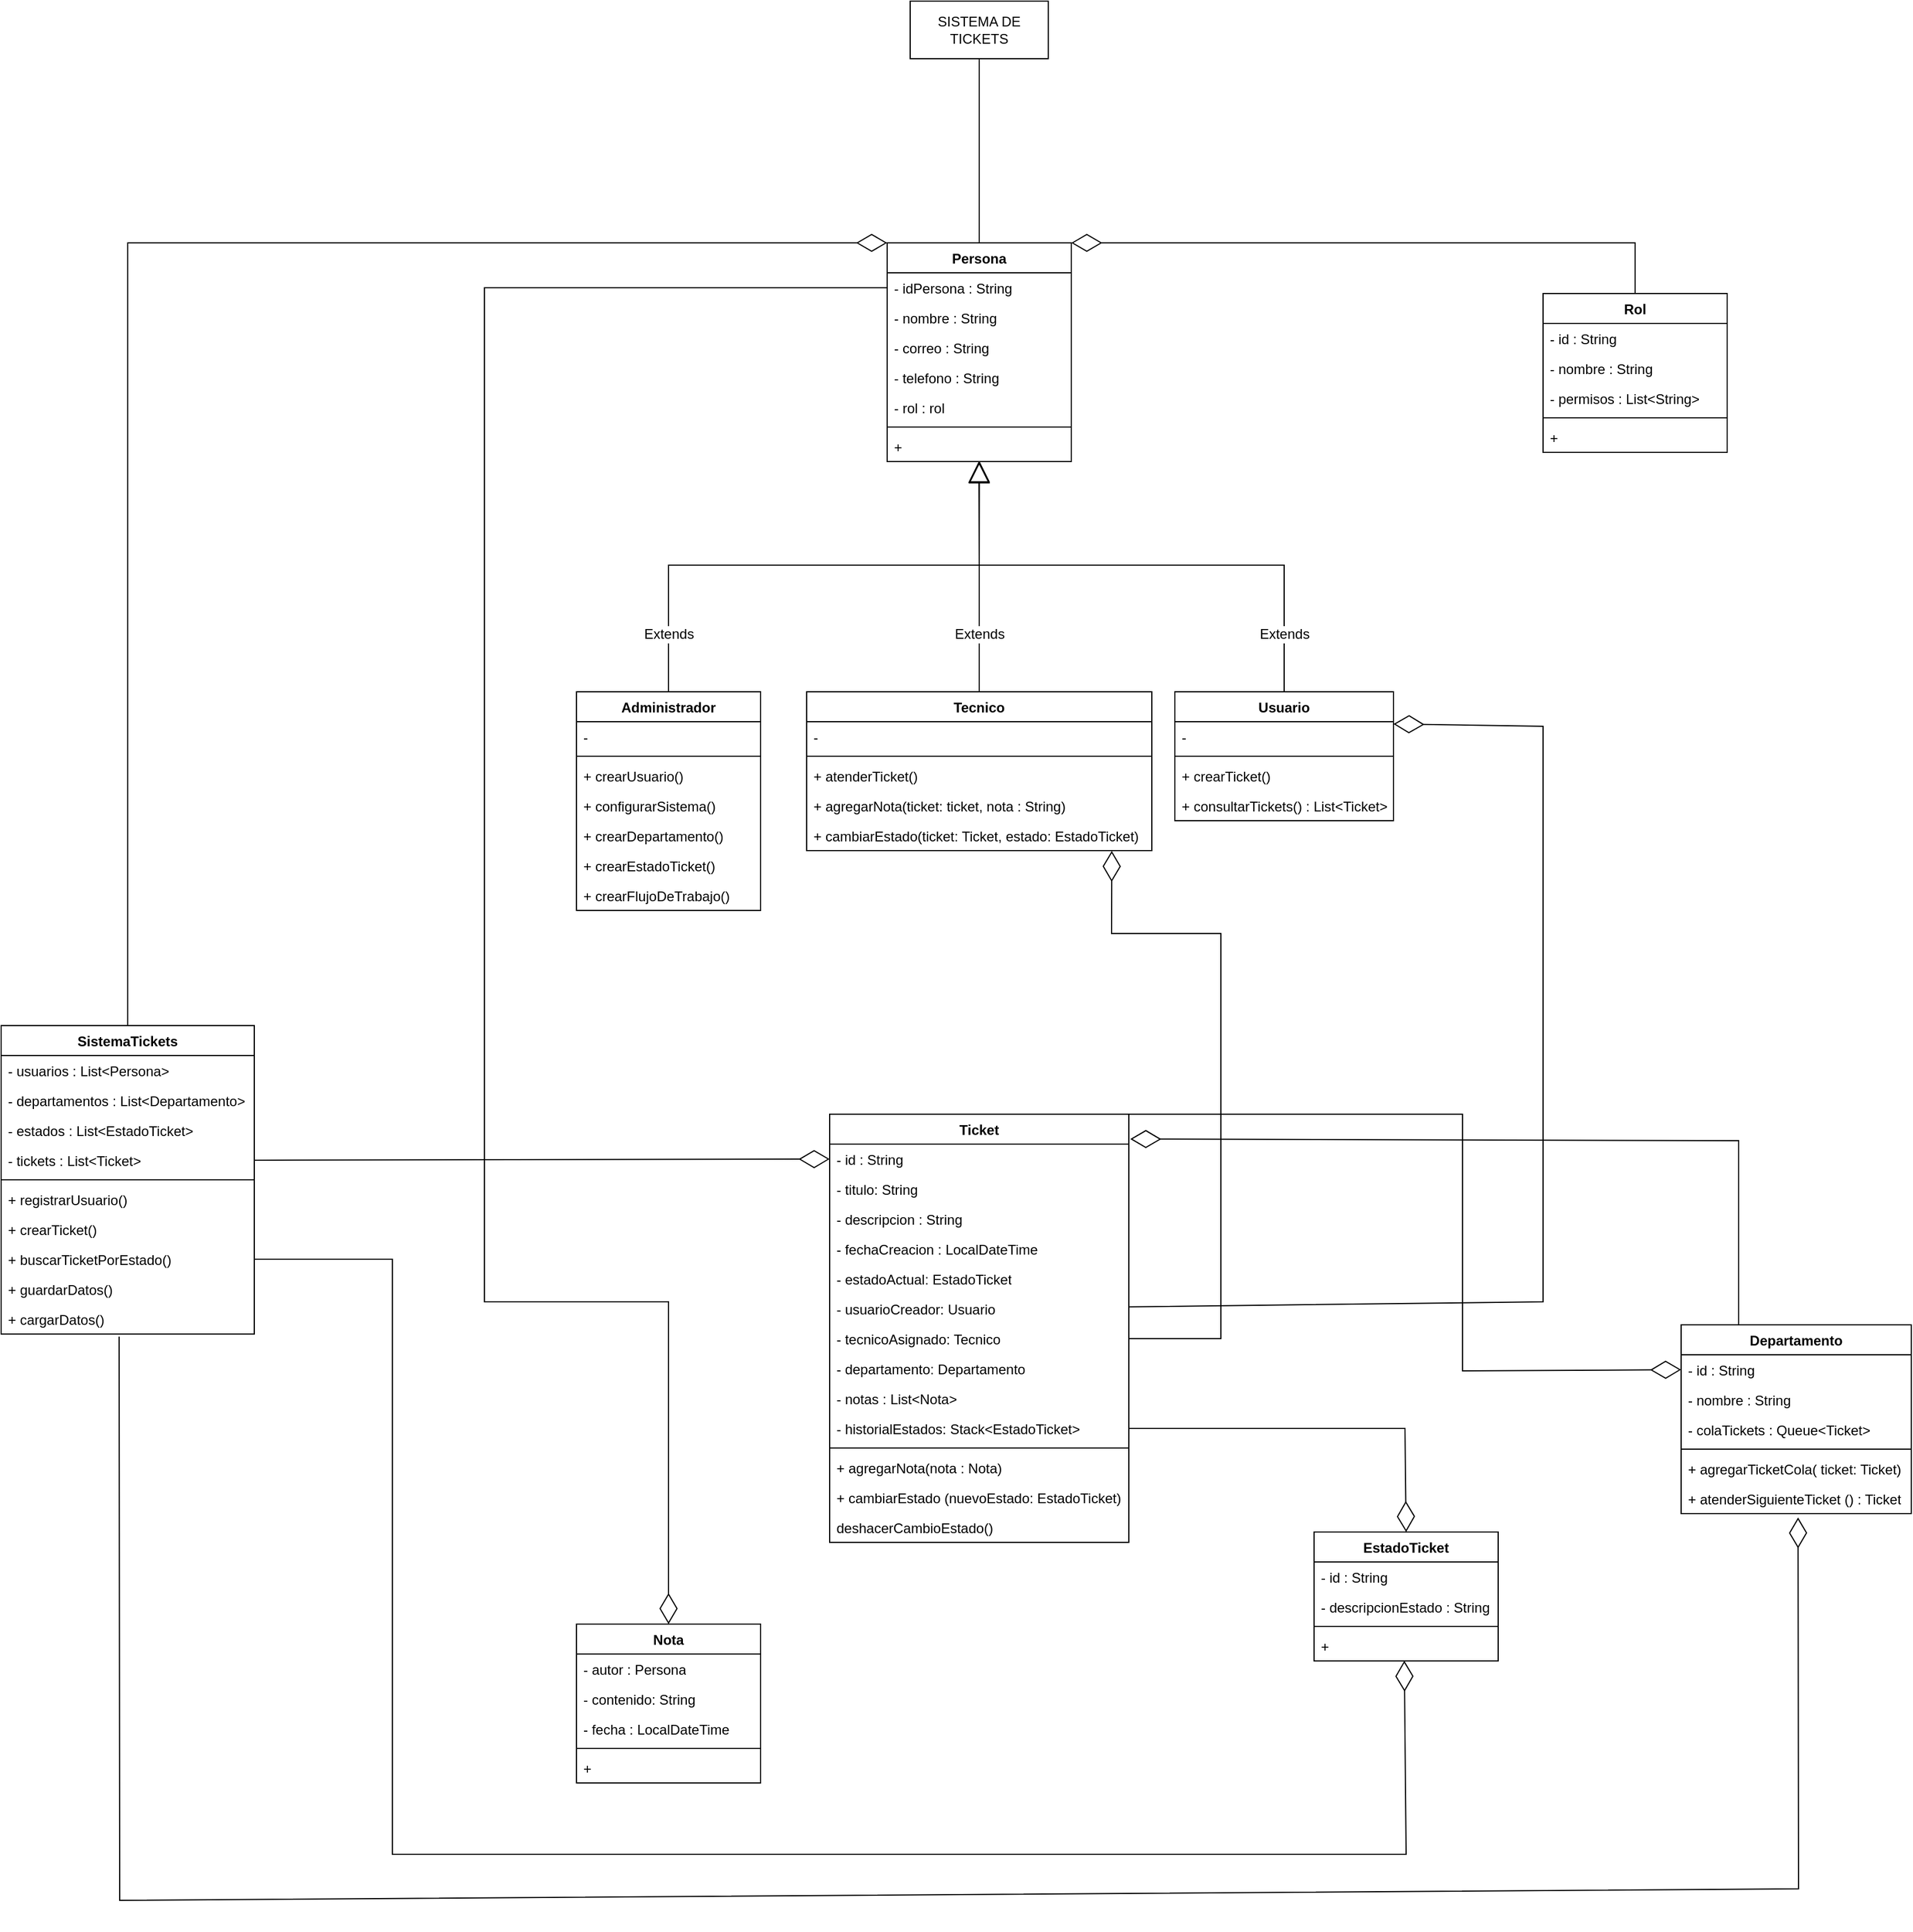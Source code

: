 <mxfile version="26.1.3">
  <diagram name="Página-1" id="my5Dj4hXitWMFPk3smrs">
    <mxGraphModel dx="3217" dy="2599" grid="1" gridSize="10" guides="1" tooltips="1" connect="1" arrows="1" fold="1" page="1" pageScale="1" pageWidth="827" pageHeight="1169" math="0" shadow="0">
      <root>
        <mxCell id="0" />
        <mxCell id="1" parent="0" />
        <mxCell id="kHLmwXxrIfj95EaQq73g-91" value="SISTEMA DE&lt;div&gt;TICKETS&lt;/div&gt;" style="html=1;whiteSpace=wrap;" parent="1" vertex="1">
          <mxGeometry x="730" y="-170" width="120" height="50" as="geometry" />
        </mxCell>
        <mxCell id="FS9Zcyxy9WQjL2UhPZTN-2" value="Persona" style="swimlane;fontStyle=1;align=center;verticalAlign=top;childLayout=stackLayout;horizontal=1;startSize=26;horizontalStack=0;resizeParent=1;resizeParentMax=0;resizeLast=0;collapsible=1;marginBottom=0;whiteSpace=wrap;html=1;" vertex="1" parent="1">
          <mxGeometry x="710" y="40" width="160" height="190" as="geometry" />
        </mxCell>
        <mxCell id="FS9Zcyxy9WQjL2UhPZTN-3" value="- idPersona : String" style="text;strokeColor=none;fillColor=none;align=left;verticalAlign=top;spacingLeft=4;spacingRight=4;overflow=hidden;rotatable=0;points=[[0,0.5],[1,0.5]];portConstraint=eastwest;whiteSpace=wrap;html=1;" vertex="1" parent="FS9Zcyxy9WQjL2UhPZTN-2">
          <mxGeometry y="26" width="160" height="26" as="geometry" />
        </mxCell>
        <mxCell id="FS9Zcyxy9WQjL2UhPZTN-7" value="- nombre : String" style="text;strokeColor=none;fillColor=none;align=left;verticalAlign=top;spacingLeft=4;spacingRight=4;overflow=hidden;rotatable=0;points=[[0,0.5],[1,0.5]];portConstraint=eastwest;whiteSpace=wrap;html=1;" vertex="1" parent="FS9Zcyxy9WQjL2UhPZTN-2">
          <mxGeometry y="52" width="160" height="26" as="geometry" />
        </mxCell>
        <mxCell id="FS9Zcyxy9WQjL2UhPZTN-9" value="- correo : String" style="text;strokeColor=none;fillColor=none;align=left;verticalAlign=top;spacingLeft=4;spacingRight=4;overflow=hidden;rotatable=0;points=[[0,0.5],[1,0.5]];portConstraint=eastwest;whiteSpace=wrap;html=1;" vertex="1" parent="FS9Zcyxy9WQjL2UhPZTN-2">
          <mxGeometry y="78" width="160" height="26" as="geometry" />
        </mxCell>
        <mxCell id="FS9Zcyxy9WQjL2UhPZTN-8" value="- telefono : String" style="text;strokeColor=none;fillColor=none;align=left;verticalAlign=top;spacingLeft=4;spacingRight=4;overflow=hidden;rotatable=0;points=[[0,0.5],[1,0.5]];portConstraint=eastwest;whiteSpace=wrap;html=1;" vertex="1" parent="FS9Zcyxy9WQjL2UhPZTN-2">
          <mxGeometry y="104" width="160" height="26" as="geometry" />
        </mxCell>
        <mxCell id="FS9Zcyxy9WQjL2UhPZTN-6" value="- rol : rol" style="text;strokeColor=none;fillColor=none;align=left;verticalAlign=top;spacingLeft=4;spacingRight=4;overflow=hidden;rotatable=0;points=[[0,0.5],[1,0.5]];portConstraint=eastwest;whiteSpace=wrap;html=1;" vertex="1" parent="FS9Zcyxy9WQjL2UhPZTN-2">
          <mxGeometry y="130" width="160" height="26" as="geometry" />
        </mxCell>
        <mxCell id="FS9Zcyxy9WQjL2UhPZTN-4" value="" style="line;strokeWidth=1;fillColor=none;align=left;verticalAlign=middle;spacingTop=-1;spacingLeft=3;spacingRight=3;rotatable=0;labelPosition=right;points=[];portConstraint=eastwest;strokeColor=inherit;" vertex="1" parent="FS9Zcyxy9WQjL2UhPZTN-2">
          <mxGeometry y="156" width="160" height="8" as="geometry" />
        </mxCell>
        <mxCell id="FS9Zcyxy9WQjL2UhPZTN-5" value="+" style="text;strokeColor=none;fillColor=none;align=left;verticalAlign=top;spacingLeft=4;spacingRight=4;overflow=hidden;rotatable=0;points=[[0,0.5],[1,0.5]];portConstraint=eastwest;whiteSpace=wrap;html=1;" vertex="1" parent="FS9Zcyxy9WQjL2UhPZTN-2">
          <mxGeometry y="164" width="160" height="26" as="geometry" />
        </mxCell>
        <mxCell id="FS9Zcyxy9WQjL2UhPZTN-10" value="Administrador" style="swimlane;fontStyle=1;align=center;verticalAlign=top;childLayout=stackLayout;horizontal=1;startSize=26;horizontalStack=0;resizeParent=1;resizeParentMax=0;resizeLast=0;collapsible=1;marginBottom=0;whiteSpace=wrap;html=1;" vertex="1" parent="1">
          <mxGeometry x="440" y="430" width="160" height="190" as="geometry" />
        </mxCell>
        <mxCell id="FS9Zcyxy9WQjL2UhPZTN-11" value="-" style="text;strokeColor=none;fillColor=none;align=left;verticalAlign=top;spacingLeft=4;spacingRight=4;overflow=hidden;rotatable=0;points=[[0,0.5],[1,0.5]];portConstraint=eastwest;whiteSpace=wrap;html=1;" vertex="1" parent="FS9Zcyxy9WQjL2UhPZTN-10">
          <mxGeometry y="26" width="160" height="26" as="geometry" />
        </mxCell>
        <mxCell id="FS9Zcyxy9WQjL2UhPZTN-12" value="" style="line;strokeWidth=1;fillColor=none;align=left;verticalAlign=middle;spacingTop=-1;spacingLeft=3;spacingRight=3;rotatable=0;labelPosition=right;points=[];portConstraint=eastwest;strokeColor=inherit;" vertex="1" parent="FS9Zcyxy9WQjL2UhPZTN-10">
          <mxGeometry y="52" width="160" height="8" as="geometry" />
        </mxCell>
        <mxCell id="FS9Zcyxy9WQjL2UhPZTN-13" value="+ crearUsuario()" style="text;strokeColor=none;fillColor=none;align=left;verticalAlign=top;spacingLeft=4;spacingRight=4;overflow=hidden;rotatable=0;points=[[0,0.5],[1,0.5]];portConstraint=eastwest;whiteSpace=wrap;html=1;" vertex="1" parent="FS9Zcyxy9WQjL2UhPZTN-10">
          <mxGeometry y="60" width="160" height="26" as="geometry" />
        </mxCell>
        <mxCell id="FS9Zcyxy9WQjL2UhPZTN-15" value="+ configurarSistema()" style="text;strokeColor=none;fillColor=none;align=left;verticalAlign=top;spacingLeft=4;spacingRight=4;overflow=hidden;rotatable=0;points=[[0,0.5],[1,0.5]];portConstraint=eastwest;whiteSpace=wrap;html=1;" vertex="1" parent="FS9Zcyxy9WQjL2UhPZTN-10">
          <mxGeometry y="86" width="160" height="26" as="geometry" />
        </mxCell>
        <mxCell id="FS9Zcyxy9WQjL2UhPZTN-17" value="+ crearDepartamento()" style="text;strokeColor=none;fillColor=none;align=left;verticalAlign=top;spacingLeft=4;spacingRight=4;overflow=hidden;rotatable=0;points=[[0,0.5],[1,0.5]];portConstraint=eastwest;whiteSpace=wrap;html=1;" vertex="1" parent="FS9Zcyxy9WQjL2UhPZTN-10">
          <mxGeometry y="112" width="160" height="26" as="geometry" />
        </mxCell>
        <mxCell id="FS9Zcyxy9WQjL2UhPZTN-16" value="+ crearEstadoTicket()" style="text;strokeColor=none;fillColor=none;align=left;verticalAlign=top;spacingLeft=4;spacingRight=4;overflow=hidden;rotatable=0;points=[[0,0.5],[1,0.5]];portConstraint=eastwest;whiteSpace=wrap;html=1;" vertex="1" parent="FS9Zcyxy9WQjL2UhPZTN-10">
          <mxGeometry y="138" width="160" height="26" as="geometry" />
        </mxCell>
        <mxCell id="FS9Zcyxy9WQjL2UhPZTN-14" value="+ crearFlujoDeTrabajo()" style="text;strokeColor=none;fillColor=none;align=left;verticalAlign=top;spacingLeft=4;spacingRight=4;overflow=hidden;rotatable=0;points=[[0,0.5],[1,0.5]];portConstraint=eastwest;whiteSpace=wrap;html=1;" vertex="1" parent="FS9Zcyxy9WQjL2UhPZTN-10">
          <mxGeometry y="164" width="160" height="26" as="geometry" />
        </mxCell>
        <mxCell id="FS9Zcyxy9WQjL2UhPZTN-19" value="Extends" style="endArrow=block;endSize=16;endFill=0;html=1;rounded=0;fontSize=12;curved=0;exitX=0.5;exitY=0;exitDx=0;exitDy=0;entryX=0.501;entryY=0.981;entryDx=0;entryDy=0;entryPerimeter=0;" edge="1" parent="1" source="FS9Zcyxy9WQjL2UhPZTN-10" target="FS9Zcyxy9WQjL2UhPZTN-5">
          <mxGeometry x="-0.787" width="160" relative="1" as="geometry">
            <mxPoint x="510" y="260" as="sourcePoint" />
            <mxPoint x="520" y="250" as="targetPoint" />
            <Array as="points">
              <mxPoint x="520" y="320" />
              <mxPoint x="790" y="320" />
            </Array>
            <mxPoint as="offset" />
          </mxGeometry>
        </mxCell>
        <mxCell id="FS9Zcyxy9WQjL2UhPZTN-20" value="Tecnico" style="swimlane;fontStyle=1;align=center;verticalAlign=top;childLayout=stackLayout;horizontal=1;startSize=26;horizontalStack=0;resizeParent=1;resizeParentMax=0;resizeLast=0;collapsible=1;marginBottom=0;whiteSpace=wrap;html=1;" vertex="1" parent="1">
          <mxGeometry x="640" y="430" width="300" height="138" as="geometry" />
        </mxCell>
        <mxCell id="FS9Zcyxy9WQjL2UhPZTN-21" value="-" style="text;strokeColor=none;fillColor=none;align=left;verticalAlign=top;spacingLeft=4;spacingRight=4;overflow=hidden;rotatable=0;points=[[0,0.5],[1,0.5]];portConstraint=eastwest;whiteSpace=wrap;html=1;" vertex="1" parent="FS9Zcyxy9WQjL2UhPZTN-20">
          <mxGeometry y="26" width="300" height="26" as="geometry" />
        </mxCell>
        <mxCell id="FS9Zcyxy9WQjL2UhPZTN-22" value="" style="line;strokeWidth=1;fillColor=none;align=left;verticalAlign=middle;spacingTop=-1;spacingLeft=3;spacingRight=3;rotatable=0;labelPosition=right;points=[];portConstraint=eastwest;strokeColor=inherit;" vertex="1" parent="FS9Zcyxy9WQjL2UhPZTN-20">
          <mxGeometry y="52" width="300" height="8" as="geometry" />
        </mxCell>
        <mxCell id="FS9Zcyxy9WQjL2UhPZTN-23" value="+ atenderTicket()" style="text;strokeColor=none;fillColor=none;align=left;verticalAlign=top;spacingLeft=4;spacingRight=4;overflow=hidden;rotatable=0;points=[[0,0.5],[1,0.5]];portConstraint=eastwest;whiteSpace=wrap;html=1;" vertex="1" parent="FS9Zcyxy9WQjL2UhPZTN-20">
          <mxGeometry y="60" width="300" height="26" as="geometry" />
        </mxCell>
        <mxCell id="FS9Zcyxy9WQjL2UhPZTN-27" value="+ agregarNota(ticket: ticket, nota : String)" style="text;strokeColor=none;fillColor=none;align=left;verticalAlign=top;spacingLeft=4;spacingRight=4;overflow=hidden;rotatable=0;points=[[0,0.5],[1,0.5]];portConstraint=eastwest;whiteSpace=wrap;html=1;" vertex="1" parent="FS9Zcyxy9WQjL2UhPZTN-20">
          <mxGeometry y="86" width="300" height="26" as="geometry" />
        </mxCell>
        <mxCell id="FS9Zcyxy9WQjL2UhPZTN-26" value="+ cambiarEstado(ticket: Ticket, estado: EstadoTicket)" style="text;strokeColor=none;fillColor=none;align=left;verticalAlign=top;spacingLeft=4;spacingRight=4;overflow=hidden;rotatable=0;points=[[0,0.5],[1,0.5]];portConstraint=eastwest;whiteSpace=wrap;html=1;" vertex="1" parent="FS9Zcyxy9WQjL2UhPZTN-20">
          <mxGeometry y="112" width="300" height="26" as="geometry" />
        </mxCell>
        <mxCell id="FS9Zcyxy9WQjL2UhPZTN-32" value="Extends" style="endArrow=block;endSize=16;endFill=0;html=1;rounded=0;fontSize=12;curved=0;exitX=0.5;exitY=0;exitDx=0;exitDy=0;entryX=0.5;entryY=1.015;entryDx=0;entryDy=0;entryPerimeter=0;" edge="1" parent="1" source="FS9Zcyxy9WQjL2UhPZTN-20" target="FS9Zcyxy9WQjL2UhPZTN-5">
          <mxGeometry x="-0.499" width="160" relative="1" as="geometry">
            <mxPoint x="650" y="260" as="sourcePoint" />
            <mxPoint x="810" y="260" as="targetPoint" />
            <Array as="points">
              <mxPoint x="790" y="280" />
            </Array>
            <mxPoint as="offset" />
          </mxGeometry>
        </mxCell>
        <mxCell id="FS9Zcyxy9WQjL2UhPZTN-33" value="Usuario" style="swimlane;fontStyle=1;align=center;verticalAlign=top;childLayout=stackLayout;horizontal=1;startSize=26;horizontalStack=0;resizeParent=1;resizeParentMax=0;resizeLast=0;collapsible=1;marginBottom=0;whiteSpace=wrap;html=1;" vertex="1" parent="1">
          <mxGeometry x="960" y="430" width="190" height="112" as="geometry" />
        </mxCell>
        <mxCell id="FS9Zcyxy9WQjL2UhPZTN-34" value="-" style="text;strokeColor=none;fillColor=none;align=left;verticalAlign=top;spacingLeft=4;spacingRight=4;overflow=hidden;rotatable=0;points=[[0,0.5],[1,0.5]];portConstraint=eastwest;whiteSpace=wrap;html=1;" vertex="1" parent="FS9Zcyxy9WQjL2UhPZTN-33">
          <mxGeometry y="26" width="190" height="26" as="geometry" />
        </mxCell>
        <mxCell id="FS9Zcyxy9WQjL2UhPZTN-35" value="" style="line;strokeWidth=1;fillColor=none;align=left;verticalAlign=middle;spacingTop=-1;spacingLeft=3;spacingRight=3;rotatable=0;labelPosition=right;points=[];portConstraint=eastwest;strokeColor=inherit;" vertex="1" parent="FS9Zcyxy9WQjL2UhPZTN-33">
          <mxGeometry y="52" width="190" height="8" as="geometry" />
        </mxCell>
        <mxCell id="FS9Zcyxy9WQjL2UhPZTN-38" value="+ crearTicket()" style="text;strokeColor=none;fillColor=none;align=left;verticalAlign=top;spacingLeft=4;spacingRight=4;overflow=hidden;rotatable=0;points=[[0,0.5],[1,0.5]];portConstraint=eastwest;whiteSpace=wrap;html=1;" vertex="1" parent="FS9Zcyxy9WQjL2UhPZTN-33">
          <mxGeometry y="60" width="190" height="26" as="geometry" />
        </mxCell>
        <mxCell id="FS9Zcyxy9WQjL2UhPZTN-37" value="+ consultarTickets() : List&amp;lt;Ticket&amp;gt;" style="text;strokeColor=none;fillColor=none;align=left;verticalAlign=top;spacingLeft=4;spacingRight=4;overflow=hidden;rotatable=0;points=[[0,0.5],[1,0.5]];portConstraint=eastwest;whiteSpace=wrap;html=1;" vertex="1" parent="FS9Zcyxy9WQjL2UhPZTN-33">
          <mxGeometry y="86" width="190" height="26" as="geometry" />
        </mxCell>
        <mxCell id="FS9Zcyxy9WQjL2UhPZTN-39" value="Extends" style="endArrow=block;endSize=16;endFill=0;html=1;rounded=0;fontSize=12;curved=0;exitX=0.5;exitY=0;exitDx=0;exitDy=0;entryX=0.498;entryY=0.99;entryDx=0;entryDy=0;entryPerimeter=0;" edge="1" parent="1" source="FS9Zcyxy9WQjL2UhPZTN-33" target="FS9Zcyxy9WQjL2UhPZTN-5">
          <mxGeometry x="-0.785" width="160" relative="1" as="geometry">
            <mxPoint x="1055" y="330" as="sourcePoint" />
            <mxPoint x="820" y="240" as="targetPoint" />
            <Array as="points">
              <mxPoint x="1055" y="320" />
              <mxPoint x="790" y="320" />
            </Array>
            <mxPoint as="offset" />
          </mxGeometry>
        </mxCell>
        <mxCell id="FS9Zcyxy9WQjL2UhPZTN-40" value="Ticket" style="swimlane;fontStyle=1;align=center;verticalAlign=top;childLayout=stackLayout;horizontal=1;startSize=26;horizontalStack=0;resizeParent=1;resizeParentMax=0;resizeLast=0;collapsible=1;marginBottom=0;whiteSpace=wrap;html=1;" vertex="1" parent="1">
          <mxGeometry x="660" y="797" width="260" height="372" as="geometry" />
        </mxCell>
        <mxCell id="FS9Zcyxy9WQjL2UhPZTN-41" value="- id : String" style="text;strokeColor=none;fillColor=none;align=left;verticalAlign=top;spacingLeft=4;spacingRight=4;overflow=hidden;rotatable=0;points=[[0,0.5],[1,0.5]];portConstraint=eastwest;whiteSpace=wrap;html=1;" vertex="1" parent="FS9Zcyxy9WQjL2UhPZTN-40">
          <mxGeometry y="26" width="260" height="26" as="geometry" />
        </mxCell>
        <mxCell id="FS9Zcyxy9WQjL2UhPZTN-52" value="- titulo: String" style="text;strokeColor=none;fillColor=none;align=left;verticalAlign=top;spacingLeft=4;spacingRight=4;overflow=hidden;rotatable=0;points=[[0,0.5],[1,0.5]];portConstraint=eastwest;whiteSpace=wrap;html=1;" vertex="1" parent="FS9Zcyxy9WQjL2UhPZTN-40">
          <mxGeometry y="52" width="260" height="26" as="geometry" />
        </mxCell>
        <mxCell id="FS9Zcyxy9WQjL2UhPZTN-50" value="- descripcion : String" style="text;strokeColor=none;fillColor=none;align=left;verticalAlign=top;spacingLeft=4;spacingRight=4;overflow=hidden;rotatable=0;points=[[0,0.5],[1,0.5]];portConstraint=eastwest;whiteSpace=wrap;html=1;" vertex="1" parent="FS9Zcyxy9WQjL2UhPZTN-40">
          <mxGeometry y="78" width="260" height="26" as="geometry" />
        </mxCell>
        <mxCell id="FS9Zcyxy9WQjL2UhPZTN-53" value="- fechaCreacion : LocalDateTime" style="text;strokeColor=none;fillColor=none;align=left;verticalAlign=top;spacingLeft=4;spacingRight=4;overflow=hidden;rotatable=0;points=[[0,0.5],[1,0.5]];portConstraint=eastwest;whiteSpace=wrap;html=1;" vertex="1" parent="FS9Zcyxy9WQjL2UhPZTN-40">
          <mxGeometry y="104" width="260" height="26" as="geometry" />
        </mxCell>
        <mxCell id="FS9Zcyxy9WQjL2UhPZTN-51" value="- estadoActual: EstadoTicket" style="text;strokeColor=none;fillColor=none;align=left;verticalAlign=top;spacingLeft=4;spacingRight=4;overflow=hidden;rotatable=0;points=[[0,0.5],[1,0.5]];portConstraint=eastwest;whiteSpace=wrap;html=1;" vertex="1" parent="FS9Zcyxy9WQjL2UhPZTN-40">
          <mxGeometry y="130" width="260" height="26" as="geometry" />
        </mxCell>
        <mxCell id="FS9Zcyxy9WQjL2UhPZTN-49" value="- usuarioCreador: Usuario" style="text;strokeColor=none;fillColor=none;align=left;verticalAlign=top;spacingLeft=4;spacingRight=4;overflow=hidden;rotatable=0;points=[[0,0.5],[1,0.5]];portConstraint=eastwest;whiteSpace=wrap;html=1;" vertex="1" parent="FS9Zcyxy9WQjL2UhPZTN-40">
          <mxGeometry y="156" width="260" height="26" as="geometry" />
        </mxCell>
        <mxCell id="FS9Zcyxy9WQjL2UhPZTN-55" value="- tecnicoAsignado: Tecnico" style="text;strokeColor=none;fillColor=none;align=left;verticalAlign=top;spacingLeft=4;spacingRight=4;overflow=hidden;rotatable=0;points=[[0,0.5],[1,0.5]];portConstraint=eastwest;whiteSpace=wrap;html=1;" vertex="1" parent="FS9Zcyxy9WQjL2UhPZTN-40">
          <mxGeometry y="182" width="260" height="26" as="geometry" />
        </mxCell>
        <mxCell id="FS9Zcyxy9WQjL2UhPZTN-56" value="- departamento: Departamento" style="text;strokeColor=none;fillColor=none;align=left;verticalAlign=top;spacingLeft=4;spacingRight=4;overflow=hidden;rotatable=0;points=[[0,0.5],[1,0.5]];portConstraint=eastwest;whiteSpace=wrap;html=1;" vertex="1" parent="FS9Zcyxy9WQjL2UhPZTN-40">
          <mxGeometry y="208" width="260" height="26" as="geometry" />
        </mxCell>
        <mxCell id="FS9Zcyxy9WQjL2UhPZTN-54" value="- notas : List&amp;lt;Nota&amp;gt;" style="text;strokeColor=none;fillColor=none;align=left;verticalAlign=top;spacingLeft=4;spacingRight=4;overflow=hidden;rotatable=0;points=[[0,0.5],[1,0.5]];portConstraint=eastwest;whiteSpace=wrap;html=1;" vertex="1" parent="FS9Zcyxy9WQjL2UhPZTN-40">
          <mxGeometry y="234" width="260" height="26" as="geometry" />
        </mxCell>
        <mxCell id="FS9Zcyxy9WQjL2UhPZTN-57" value="- historialEstados: Stack&amp;lt;EstadoTicket&amp;gt;" style="text;strokeColor=none;fillColor=none;align=left;verticalAlign=top;spacingLeft=4;spacingRight=4;overflow=hidden;rotatable=0;points=[[0,0.5],[1,0.5]];portConstraint=eastwest;whiteSpace=wrap;html=1;" vertex="1" parent="FS9Zcyxy9WQjL2UhPZTN-40">
          <mxGeometry y="260" width="260" height="26" as="geometry" />
        </mxCell>
        <mxCell id="FS9Zcyxy9WQjL2UhPZTN-42" value="" style="line;strokeWidth=1;fillColor=none;align=left;verticalAlign=middle;spacingTop=-1;spacingLeft=3;spacingRight=3;rotatable=0;labelPosition=right;points=[];portConstraint=eastwest;strokeColor=inherit;" vertex="1" parent="FS9Zcyxy9WQjL2UhPZTN-40">
          <mxGeometry y="286" width="260" height="8" as="geometry" />
        </mxCell>
        <mxCell id="FS9Zcyxy9WQjL2UhPZTN-60" value="+ agregarNota(nota : Nota)" style="text;strokeColor=none;fillColor=none;align=left;verticalAlign=top;spacingLeft=4;spacingRight=4;overflow=hidden;rotatable=0;points=[[0,0.5],[1,0.5]];portConstraint=eastwest;whiteSpace=wrap;html=1;" vertex="1" parent="FS9Zcyxy9WQjL2UhPZTN-40">
          <mxGeometry y="294" width="260" height="26" as="geometry" />
        </mxCell>
        <mxCell id="FS9Zcyxy9WQjL2UhPZTN-61" value="+ cambiarEstado (nuevoEstado: EstadoTicket)" style="text;strokeColor=none;fillColor=none;align=left;verticalAlign=top;spacingLeft=4;spacingRight=4;overflow=hidden;rotatable=0;points=[[0,0.5],[1,0.5]];portConstraint=eastwest;whiteSpace=wrap;html=1;" vertex="1" parent="FS9Zcyxy9WQjL2UhPZTN-40">
          <mxGeometry y="320" width="260" height="26" as="geometry" />
        </mxCell>
        <mxCell id="FS9Zcyxy9WQjL2UhPZTN-43" value="deshacerCambioEstado()" style="text;strokeColor=none;fillColor=none;align=left;verticalAlign=top;spacingLeft=4;spacingRight=4;overflow=hidden;rotatable=0;points=[[0,0.5],[1,0.5]];portConstraint=eastwest;whiteSpace=wrap;html=1;" vertex="1" parent="FS9Zcyxy9WQjL2UhPZTN-40">
          <mxGeometry y="346" width="260" height="26" as="geometry" />
        </mxCell>
        <mxCell id="FS9Zcyxy9WQjL2UhPZTN-48" value="" style="endArrow=none;html=1;rounded=0;fontSize=12;startSize=8;endSize=8;curved=1;entryX=0.5;entryY=1;entryDx=0;entryDy=0;exitX=0.5;exitY=0;exitDx=0;exitDy=0;" edge="1" parent="1" source="FS9Zcyxy9WQjL2UhPZTN-2" target="kHLmwXxrIfj95EaQq73g-91">
          <mxGeometry width="50" height="50" relative="1" as="geometry">
            <mxPoint x="750" y="100" as="sourcePoint" />
            <mxPoint x="800" y="50" as="targetPoint" />
          </mxGeometry>
        </mxCell>
        <mxCell id="FS9Zcyxy9WQjL2UhPZTN-62" value="Nota" style="swimlane;fontStyle=1;align=center;verticalAlign=top;childLayout=stackLayout;horizontal=1;startSize=26;horizontalStack=0;resizeParent=1;resizeParentMax=0;resizeLast=0;collapsible=1;marginBottom=0;whiteSpace=wrap;html=1;" vertex="1" parent="1">
          <mxGeometry x="440" y="1240" width="160" height="138" as="geometry" />
        </mxCell>
        <mxCell id="FS9Zcyxy9WQjL2UhPZTN-63" value="- autor : Persona" style="text;strokeColor=none;fillColor=none;align=left;verticalAlign=top;spacingLeft=4;spacingRight=4;overflow=hidden;rotatable=0;points=[[0,0.5],[1,0.5]];portConstraint=eastwest;whiteSpace=wrap;html=1;" vertex="1" parent="FS9Zcyxy9WQjL2UhPZTN-62">
          <mxGeometry y="26" width="160" height="26" as="geometry" />
        </mxCell>
        <mxCell id="FS9Zcyxy9WQjL2UhPZTN-67" value="- contenido: String" style="text;strokeColor=none;fillColor=none;align=left;verticalAlign=top;spacingLeft=4;spacingRight=4;overflow=hidden;rotatable=0;points=[[0,0.5],[1,0.5]];portConstraint=eastwest;whiteSpace=wrap;html=1;" vertex="1" parent="FS9Zcyxy9WQjL2UhPZTN-62">
          <mxGeometry y="52" width="160" height="26" as="geometry" />
        </mxCell>
        <mxCell id="FS9Zcyxy9WQjL2UhPZTN-66" value="- fecha : LocalDateTime" style="text;strokeColor=none;fillColor=none;align=left;verticalAlign=top;spacingLeft=4;spacingRight=4;overflow=hidden;rotatable=0;points=[[0,0.5],[1,0.5]];portConstraint=eastwest;whiteSpace=wrap;html=1;" vertex="1" parent="FS9Zcyxy9WQjL2UhPZTN-62">
          <mxGeometry y="78" width="160" height="26" as="geometry" />
        </mxCell>
        <mxCell id="FS9Zcyxy9WQjL2UhPZTN-64" value="" style="line;strokeWidth=1;fillColor=none;align=left;verticalAlign=middle;spacingTop=-1;spacingLeft=3;spacingRight=3;rotatable=0;labelPosition=right;points=[];portConstraint=eastwest;strokeColor=inherit;" vertex="1" parent="FS9Zcyxy9WQjL2UhPZTN-62">
          <mxGeometry y="104" width="160" height="8" as="geometry" />
        </mxCell>
        <mxCell id="FS9Zcyxy9WQjL2UhPZTN-65" value="+" style="text;strokeColor=none;fillColor=none;align=left;verticalAlign=top;spacingLeft=4;spacingRight=4;overflow=hidden;rotatable=0;points=[[0,0.5],[1,0.5]];portConstraint=eastwest;whiteSpace=wrap;html=1;" vertex="1" parent="FS9Zcyxy9WQjL2UhPZTN-62">
          <mxGeometry y="112" width="160" height="26" as="geometry" />
        </mxCell>
        <mxCell id="FS9Zcyxy9WQjL2UhPZTN-68" value="Departamento" style="swimlane;fontStyle=1;align=center;verticalAlign=top;childLayout=stackLayout;horizontal=1;startSize=26;horizontalStack=0;resizeParent=1;resizeParentMax=0;resizeLast=0;collapsible=1;marginBottom=0;whiteSpace=wrap;html=1;" vertex="1" parent="1">
          <mxGeometry x="1400" y="980" width="200" height="164" as="geometry" />
        </mxCell>
        <mxCell id="FS9Zcyxy9WQjL2UhPZTN-72" value="- id : String" style="text;strokeColor=none;fillColor=none;align=left;verticalAlign=top;spacingLeft=4;spacingRight=4;overflow=hidden;rotatable=0;points=[[0,0.5],[1,0.5]];portConstraint=eastwest;whiteSpace=wrap;html=1;" vertex="1" parent="FS9Zcyxy9WQjL2UhPZTN-68">
          <mxGeometry y="26" width="200" height="26" as="geometry" />
        </mxCell>
        <mxCell id="FS9Zcyxy9WQjL2UhPZTN-73" value="- nombre : String" style="text;strokeColor=none;fillColor=none;align=left;verticalAlign=top;spacingLeft=4;spacingRight=4;overflow=hidden;rotatable=0;points=[[0,0.5],[1,0.5]];portConstraint=eastwest;whiteSpace=wrap;html=1;" vertex="1" parent="FS9Zcyxy9WQjL2UhPZTN-68">
          <mxGeometry y="52" width="200" height="26" as="geometry" />
        </mxCell>
        <mxCell id="FS9Zcyxy9WQjL2UhPZTN-74" value="- colaTickets : Queue&amp;lt;Ticket&amp;gt;" style="text;strokeColor=none;fillColor=none;align=left;verticalAlign=top;spacingLeft=4;spacingRight=4;overflow=hidden;rotatable=0;points=[[0,0.5],[1,0.5]];portConstraint=eastwest;whiteSpace=wrap;html=1;" vertex="1" parent="FS9Zcyxy9WQjL2UhPZTN-68">
          <mxGeometry y="78" width="200" height="26" as="geometry" />
        </mxCell>
        <mxCell id="FS9Zcyxy9WQjL2UhPZTN-70" value="" style="line;strokeWidth=1;fillColor=none;align=left;verticalAlign=middle;spacingTop=-1;spacingLeft=3;spacingRight=3;rotatable=0;labelPosition=right;points=[];portConstraint=eastwest;strokeColor=inherit;" vertex="1" parent="FS9Zcyxy9WQjL2UhPZTN-68">
          <mxGeometry y="104" width="200" height="8" as="geometry" />
        </mxCell>
        <mxCell id="FS9Zcyxy9WQjL2UhPZTN-71" value="+ agregarTicketCola( ticket: Ticket)" style="text;strokeColor=none;fillColor=none;align=left;verticalAlign=top;spacingLeft=4;spacingRight=4;overflow=hidden;rotatable=0;points=[[0,0.5],[1,0.5]];portConstraint=eastwest;whiteSpace=wrap;html=1;" vertex="1" parent="FS9Zcyxy9WQjL2UhPZTN-68">
          <mxGeometry y="112" width="200" height="26" as="geometry" />
        </mxCell>
        <mxCell id="FS9Zcyxy9WQjL2UhPZTN-75" value="+ atenderSiguienteTicket () : Ticket" style="text;strokeColor=none;fillColor=none;align=left;verticalAlign=top;spacingLeft=4;spacingRight=4;overflow=hidden;rotatable=0;points=[[0,0.5],[1,0.5]];portConstraint=eastwest;whiteSpace=wrap;html=1;" vertex="1" parent="FS9Zcyxy9WQjL2UhPZTN-68">
          <mxGeometry y="138" width="200" height="26" as="geometry" />
        </mxCell>
        <mxCell id="FS9Zcyxy9WQjL2UhPZTN-76" value="EstadoTicket" style="swimlane;fontStyle=1;align=center;verticalAlign=top;childLayout=stackLayout;horizontal=1;startSize=26;horizontalStack=0;resizeParent=1;resizeParentMax=0;resizeLast=0;collapsible=1;marginBottom=0;whiteSpace=wrap;html=1;" vertex="1" parent="1">
          <mxGeometry x="1081" y="1160" width="160" height="112" as="geometry" />
        </mxCell>
        <mxCell id="FS9Zcyxy9WQjL2UhPZTN-77" value="- id : String" style="text;strokeColor=none;fillColor=none;align=left;verticalAlign=top;spacingLeft=4;spacingRight=4;overflow=hidden;rotatable=0;points=[[0,0.5],[1,0.5]];portConstraint=eastwest;whiteSpace=wrap;html=1;" vertex="1" parent="FS9Zcyxy9WQjL2UhPZTN-76">
          <mxGeometry y="26" width="160" height="26" as="geometry" />
        </mxCell>
        <mxCell id="FS9Zcyxy9WQjL2UhPZTN-80" value="- descripcionEstado : String" style="text;strokeColor=none;fillColor=none;align=left;verticalAlign=top;spacingLeft=4;spacingRight=4;overflow=hidden;rotatable=0;points=[[0,0.5],[1,0.5]];portConstraint=eastwest;whiteSpace=wrap;html=1;" vertex="1" parent="FS9Zcyxy9WQjL2UhPZTN-76">
          <mxGeometry y="52" width="160" height="26" as="geometry" />
        </mxCell>
        <mxCell id="FS9Zcyxy9WQjL2UhPZTN-78" value="" style="line;strokeWidth=1;fillColor=none;align=left;verticalAlign=middle;spacingTop=-1;spacingLeft=3;spacingRight=3;rotatable=0;labelPosition=right;points=[];portConstraint=eastwest;strokeColor=inherit;" vertex="1" parent="FS9Zcyxy9WQjL2UhPZTN-76">
          <mxGeometry y="78" width="160" height="8" as="geometry" />
        </mxCell>
        <mxCell id="FS9Zcyxy9WQjL2UhPZTN-79" value="+" style="text;strokeColor=none;fillColor=none;align=left;verticalAlign=top;spacingLeft=4;spacingRight=4;overflow=hidden;rotatable=0;points=[[0,0.5],[1,0.5]];portConstraint=eastwest;whiteSpace=wrap;html=1;" vertex="1" parent="FS9Zcyxy9WQjL2UhPZTN-76">
          <mxGeometry y="86" width="160" height="26" as="geometry" />
        </mxCell>
        <mxCell id="FS9Zcyxy9WQjL2UhPZTN-81" value="Rol" style="swimlane;fontStyle=1;align=center;verticalAlign=top;childLayout=stackLayout;horizontal=1;startSize=26;horizontalStack=0;resizeParent=1;resizeParentMax=0;resizeLast=0;collapsible=1;marginBottom=0;whiteSpace=wrap;html=1;" vertex="1" parent="1">
          <mxGeometry x="1280" y="84" width="160" height="138" as="geometry" />
        </mxCell>
        <mxCell id="FS9Zcyxy9WQjL2UhPZTN-86" value="- id : String" style="text;strokeColor=none;fillColor=none;align=left;verticalAlign=top;spacingLeft=4;spacingRight=4;overflow=hidden;rotatable=0;points=[[0,0.5],[1,0.5]];portConstraint=eastwest;whiteSpace=wrap;html=1;" vertex="1" parent="FS9Zcyxy9WQjL2UhPZTN-81">
          <mxGeometry y="26" width="160" height="26" as="geometry" />
        </mxCell>
        <mxCell id="FS9Zcyxy9WQjL2UhPZTN-85" value="- nombre : String" style="text;strokeColor=none;fillColor=none;align=left;verticalAlign=top;spacingLeft=4;spacingRight=4;overflow=hidden;rotatable=0;points=[[0,0.5],[1,0.5]];portConstraint=eastwest;whiteSpace=wrap;html=1;" vertex="1" parent="FS9Zcyxy9WQjL2UhPZTN-81">
          <mxGeometry y="52" width="160" height="26" as="geometry" />
        </mxCell>
        <mxCell id="FS9Zcyxy9WQjL2UhPZTN-82" value="- permisos : List&amp;lt;String&amp;gt;" style="text;strokeColor=none;fillColor=none;align=left;verticalAlign=top;spacingLeft=4;spacingRight=4;overflow=hidden;rotatable=0;points=[[0,0.5],[1,0.5]];portConstraint=eastwest;whiteSpace=wrap;html=1;" vertex="1" parent="FS9Zcyxy9WQjL2UhPZTN-81">
          <mxGeometry y="78" width="160" height="26" as="geometry" />
        </mxCell>
        <mxCell id="FS9Zcyxy9WQjL2UhPZTN-83" value="" style="line;strokeWidth=1;fillColor=none;align=left;verticalAlign=middle;spacingTop=-1;spacingLeft=3;spacingRight=3;rotatable=0;labelPosition=right;points=[];portConstraint=eastwest;strokeColor=inherit;" vertex="1" parent="FS9Zcyxy9WQjL2UhPZTN-81">
          <mxGeometry y="104" width="160" height="8" as="geometry" />
        </mxCell>
        <mxCell id="FS9Zcyxy9WQjL2UhPZTN-84" value="+" style="text;strokeColor=none;fillColor=none;align=left;verticalAlign=top;spacingLeft=4;spacingRight=4;overflow=hidden;rotatable=0;points=[[0,0.5],[1,0.5]];portConstraint=eastwest;whiteSpace=wrap;html=1;" vertex="1" parent="FS9Zcyxy9WQjL2UhPZTN-81">
          <mxGeometry y="112" width="160" height="26" as="geometry" />
        </mxCell>
        <mxCell id="FS9Zcyxy9WQjL2UhPZTN-87" value="SistemaTickets" style="swimlane;fontStyle=1;align=center;verticalAlign=top;childLayout=stackLayout;horizontal=1;startSize=26;horizontalStack=0;resizeParent=1;resizeParentMax=0;resizeLast=0;collapsible=1;marginBottom=0;whiteSpace=wrap;html=1;" vertex="1" parent="1">
          <mxGeometry x="-60" y="720" width="220" height="268" as="geometry" />
        </mxCell>
        <mxCell id="FS9Zcyxy9WQjL2UhPZTN-88" value="- usuarios : List&amp;lt;Persona&amp;gt;" style="text;strokeColor=none;fillColor=none;align=left;verticalAlign=top;spacingLeft=4;spacingRight=4;overflow=hidden;rotatable=0;points=[[0,0.5],[1,0.5]];portConstraint=eastwest;whiteSpace=wrap;html=1;" vertex="1" parent="FS9Zcyxy9WQjL2UhPZTN-87">
          <mxGeometry y="26" width="220" height="26" as="geometry" />
        </mxCell>
        <mxCell id="FS9Zcyxy9WQjL2UhPZTN-93" value="- departamentos : List&amp;lt;Departamento&amp;gt;" style="text;strokeColor=none;fillColor=none;align=left;verticalAlign=top;spacingLeft=4;spacingRight=4;overflow=hidden;rotatable=0;points=[[0,0.5],[1,0.5]];portConstraint=eastwest;whiteSpace=wrap;html=1;" vertex="1" parent="FS9Zcyxy9WQjL2UhPZTN-87">
          <mxGeometry y="52" width="220" height="26" as="geometry" />
        </mxCell>
        <mxCell id="FS9Zcyxy9WQjL2UhPZTN-92" value="- estados : List&amp;lt;EstadoTicket&amp;gt;" style="text;strokeColor=none;fillColor=none;align=left;verticalAlign=top;spacingLeft=4;spacingRight=4;overflow=hidden;rotatable=0;points=[[0,0.5],[1,0.5]];portConstraint=eastwest;whiteSpace=wrap;html=1;" vertex="1" parent="FS9Zcyxy9WQjL2UhPZTN-87">
          <mxGeometry y="78" width="220" height="26" as="geometry" />
        </mxCell>
        <mxCell id="FS9Zcyxy9WQjL2UhPZTN-91" value="- tickets : List&amp;lt;Ticket&amp;gt;" style="text;strokeColor=none;fillColor=none;align=left;verticalAlign=top;spacingLeft=4;spacingRight=4;overflow=hidden;rotatable=0;points=[[0,0.5],[1,0.5]];portConstraint=eastwest;whiteSpace=wrap;html=1;" vertex="1" parent="FS9Zcyxy9WQjL2UhPZTN-87">
          <mxGeometry y="104" width="220" height="26" as="geometry" />
        </mxCell>
        <mxCell id="FS9Zcyxy9WQjL2UhPZTN-89" value="" style="line;strokeWidth=1;fillColor=none;align=left;verticalAlign=middle;spacingTop=-1;spacingLeft=3;spacingRight=3;rotatable=0;labelPosition=right;points=[];portConstraint=eastwest;strokeColor=inherit;" vertex="1" parent="FS9Zcyxy9WQjL2UhPZTN-87">
          <mxGeometry y="130" width="220" height="8" as="geometry" />
        </mxCell>
        <mxCell id="FS9Zcyxy9WQjL2UhPZTN-90" value="+ registrarUsuario()" style="text;strokeColor=none;fillColor=none;align=left;verticalAlign=top;spacingLeft=4;spacingRight=4;overflow=hidden;rotatable=0;points=[[0,0.5],[1,0.5]];portConstraint=eastwest;whiteSpace=wrap;html=1;" vertex="1" parent="FS9Zcyxy9WQjL2UhPZTN-87">
          <mxGeometry y="138" width="220" height="26" as="geometry" />
        </mxCell>
        <mxCell id="FS9Zcyxy9WQjL2UhPZTN-97" value="+ crearTicket()" style="text;strokeColor=none;fillColor=none;align=left;verticalAlign=top;spacingLeft=4;spacingRight=4;overflow=hidden;rotatable=0;points=[[0,0.5],[1,0.5]];portConstraint=eastwest;whiteSpace=wrap;html=1;" vertex="1" parent="FS9Zcyxy9WQjL2UhPZTN-87">
          <mxGeometry y="164" width="220" height="26" as="geometry" />
        </mxCell>
        <mxCell id="FS9Zcyxy9WQjL2UhPZTN-94" value="+ buscarTicketPorEstado()" style="text;strokeColor=none;fillColor=none;align=left;verticalAlign=top;spacingLeft=4;spacingRight=4;overflow=hidden;rotatable=0;points=[[0,0.5],[1,0.5]];portConstraint=eastwest;whiteSpace=wrap;html=1;" vertex="1" parent="FS9Zcyxy9WQjL2UhPZTN-87">
          <mxGeometry y="190" width="220" height="26" as="geometry" />
        </mxCell>
        <mxCell id="FS9Zcyxy9WQjL2UhPZTN-96" value="+ guardarDatos()" style="text;strokeColor=none;fillColor=none;align=left;verticalAlign=top;spacingLeft=4;spacingRight=4;overflow=hidden;rotatable=0;points=[[0,0.5],[1,0.5]];portConstraint=eastwest;whiteSpace=wrap;html=1;" vertex="1" parent="FS9Zcyxy9WQjL2UhPZTN-87">
          <mxGeometry y="216" width="220" height="26" as="geometry" />
        </mxCell>
        <mxCell id="FS9Zcyxy9WQjL2UhPZTN-95" value="+ cargarDatos()" style="text;strokeColor=none;fillColor=none;align=left;verticalAlign=top;spacingLeft=4;spacingRight=4;overflow=hidden;rotatable=0;points=[[0,0.5],[1,0.5]];portConstraint=eastwest;whiteSpace=wrap;html=1;" vertex="1" parent="FS9Zcyxy9WQjL2UhPZTN-87">
          <mxGeometry y="242" width="220" height="26" as="geometry" />
        </mxCell>
        <mxCell id="FS9Zcyxy9WQjL2UhPZTN-101" value="" style="endArrow=diamondThin;endFill=0;endSize=24;html=1;rounded=0;fontSize=12;curved=0;exitX=0.5;exitY=0;exitDx=0;exitDy=0;entryX=1;entryY=0;entryDx=0;entryDy=0;" edge="1" parent="1" source="FS9Zcyxy9WQjL2UhPZTN-81" target="FS9Zcyxy9WQjL2UhPZTN-2">
          <mxGeometry width="160" relative="1" as="geometry">
            <mxPoint x="920" y="38.82" as="sourcePoint" />
            <mxPoint x="1080" y="38.82" as="targetPoint" />
            <Array as="points">
              <mxPoint x="1360" y="40" />
            </Array>
          </mxGeometry>
        </mxCell>
        <mxCell id="FS9Zcyxy9WQjL2UhPZTN-102" value="" style="endArrow=diamondThin;endFill=0;endSize=24;html=1;rounded=0;fontSize=12;curved=0;entryX=1;entryY=0.25;entryDx=0;entryDy=0;" edge="1" parent="1" source="FS9Zcyxy9WQjL2UhPZTN-49" target="FS9Zcyxy9WQjL2UhPZTN-33">
          <mxGeometry width="160" relative="1" as="geometry">
            <mxPoint x="990" y="860" as="sourcePoint" />
            <mxPoint x="1150" y="860" as="targetPoint" />
            <Array as="points">
              <mxPoint x="1280" y="960" />
              <mxPoint x="1280" y="460" />
            </Array>
          </mxGeometry>
        </mxCell>
        <mxCell id="FS9Zcyxy9WQjL2UhPZTN-103" value="" style="endArrow=diamondThin;endFill=0;endSize=24;html=1;rounded=0;fontSize=12;curved=0;exitX=1;exitY=0.5;exitDx=0;exitDy=0;entryX=0.884;entryY=1.008;entryDx=0;entryDy=0;entryPerimeter=0;" edge="1" parent="1" source="FS9Zcyxy9WQjL2UhPZTN-55" target="FS9Zcyxy9WQjL2UhPZTN-26">
          <mxGeometry width="160" relative="1" as="geometry">
            <mxPoint x="990" y="760" as="sourcePoint" />
            <mxPoint x="1150" y="760" as="targetPoint" />
            <Array as="points">
              <mxPoint x="1000" y="992" />
              <mxPoint x="1000" y="640" />
              <mxPoint x="905" y="640" />
            </Array>
          </mxGeometry>
        </mxCell>
        <mxCell id="FS9Zcyxy9WQjL2UhPZTN-104" value="" style="endArrow=diamondThin;endFill=0;endSize=24;html=1;rounded=0;fontSize=12;curved=0;exitX=1;exitY=0;exitDx=0;exitDy=0;entryX=0;entryY=0.5;entryDx=0;entryDy=0;" edge="1" parent="1" source="FS9Zcyxy9WQjL2UhPZTN-40" target="FS9Zcyxy9WQjL2UhPZTN-72">
          <mxGeometry width="160" relative="1" as="geometry">
            <mxPoint x="1150" y="870" as="sourcePoint" />
            <mxPoint x="1380" y="860" as="targetPoint" />
            <Array as="points">
              <mxPoint x="1210" y="797" />
              <mxPoint x="1210" y="1020" />
            </Array>
          </mxGeometry>
        </mxCell>
        <mxCell id="FS9Zcyxy9WQjL2UhPZTN-106" value="" style="endArrow=diamondThin;endFill=0;endSize=24;html=1;rounded=0;fontSize=12;curved=0;entryX=0.5;entryY=0;entryDx=0;entryDy=0;" edge="1" parent="1" target="FS9Zcyxy9WQjL2UhPZTN-76">
          <mxGeometry width="160" relative="1" as="geometry">
            <mxPoint x="920" y="1070" as="sourcePoint" />
            <mxPoint x="1080" y="1070" as="targetPoint" />
            <Array as="points">
              <mxPoint x="1160" y="1070" />
            </Array>
          </mxGeometry>
        </mxCell>
        <mxCell id="FS9Zcyxy9WQjL2UhPZTN-108" value="" style="endArrow=diamondThin;endFill=0;endSize=24;html=1;rounded=0;fontSize=12;curved=0;entryX=1.005;entryY=0.058;entryDx=0;entryDy=0;entryPerimeter=0;exitX=0.25;exitY=0;exitDx=0;exitDy=0;" edge="1" parent="1" source="FS9Zcyxy9WQjL2UhPZTN-68" target="FS9Zcyxy9WQjL2UhPZTN-40">
          <mxGeometry width="160" relative="1" as="geometry">
            <mxPoint x="1040" y="970" as="sourcePoint" />
            <mxPoint x="1200" y="970" as="targetPoint" />
            <Array as="points">
              <mxPoint x="1450" y="820" />
            </Array>
          </mxGeometry>
        </mxCell>
        <mxCell id="FS9Zcyxy9WQjL2UhPZTN-109" value="" style="endArrow=diamondThin;endFill=0;endSize=24;html=1;rounded=0;fontSize=12;curved=0;exitX=0.5;exitY=0;exitDx=0;exitDy=0;entryX=0;entryY=0;entryDx=0;entryDy=0;" edge="1" parent="1" source="FS9Zcyxy9WQjL2UhPZTN-87" target="FS9Zcyxy9WQjL2UhPZTN-2">
          <mxGeometry width="160" relative="1" as="geometry">
            <mxPoint x="220" y="500" as="sourcePoint" />
            <mxPoint x="380" y="500" as="targetPoint" />
            <Array as="points">
              <mxPoint x="50" y="40" />
            </Array>
          </mxGeometry>
        </mxCell>
        <mxCell id="FS9Zcyxy9WQjL2UhPZTN-110" value="" style="endArrow=diamondThin;endFill=0;endSize=24;html=1;rounded=0;fontSize=12;curved=0;exitX=0.466;exitY=1.085;exitDx=0;exitDy=0;exitPerimeter=0;entryX=0.508;entryY=1.128;entryDx=0;entryDy=0;entryPerimeter=0;" edge="1" parent="1" source="FS9Zcyxy9WQjL2UhPZTN-95" target="FS9Zcyxy9WQjL2UhPZTN-75">
          <mxGeometry width="160" relative="1" as="geometry">
            <mxPoint x="-50" y="1144" as="sourcePoint" />
            <mxPoint x="1440" y="1300" as="targetPoint" />
            <Array as="points">
              <mxPoint x="43" y="1480" />
              <mxPoint x="1502" y="1470" />
            </Array>
          </mxGeometry>
        </mxCell>
        <mxCell id="FS9Zcyxy9WQjL2UhPZTN-111" value="" style="endArrow=diamondThin;endFill=0;endSize=24;html=1;rounded=0;fontSize=12;curved=1;exitX=1;exitY=0.5;exitDx=0;exitDy=0;entryX=0;entryY=0.5;entryDx=0;entryDy=0;" edge="1" parent="1" source="FS9Zcyxy9WQjL2UhPZTN-91" target="FS9Zcyxy9WQjL2UhPZTN-41">
          <mxGeometry width="160" relative="1" as="geometry">
            <mxPoint x="800" y="840" as="sourcePoint" />
            <mxPoint x="960" y="840" as="targetPoint" />
          </mxGeometry>
        </mxCell>
        <mxCell id="FS9Zcyxy9WQjL2UhPZTN-112" value="" style="endArrow=diamondThin;endFill=0;endSize=24;html=1;rounded=0;fontSize=12;curved=0;exitX=1;exitY=0.5;exitDx=0;exitDy=0;entryX=0.49;entryY=0.993;entryDx=0;entryDy=0;entryPerimeter=0;" edge="1" parent="1" source="FS9Zcyxy9WQjL2UhPZTN-94" target="FS9Zcyxy9WQjL2UhPZTN-79">
          <mxGeometry width="160" relative="1" as="geometry">
            <mxPoint x="800" y="1170" as="sourcePoint" />
            <mxPoint x="960" y="1170" as="targetPoint" />
            <Array as="points">
              <mxPoint x="280" y="923" />
              <mxPoint x="280" y="1440" />
              <mxPoint x="1161" y="1440" />
            </Array>
          </mxGeometry>
        </mxCell>
        <mxCell id="FS9Zcyxy9WQjL2UhPZTN-113" value="" style="endArrow=diamondThin;endFill=0;endSize=24;html=1;rounded=0;fontSize=12;curved=0;exitX=0;exitY=0.5;exitDx=0;exitDy=0;entryX=0.5;entryY=0;entryDx=0;entryDy=0;" edge="1" parent="1" source="FS9Zcyxy9WQjL2UhPZTN-3" target="FS9Zcyxy9WQjL2UhPZTN-62">
          <mxGeometry width="160" relative="1" as="geometry">
            <mxPoint x="720" y="240" as="sourcePoint" />
            <mxPoint x="270" y="390" as="targetPoint" />
            <Array as="points">
              <mxPoint x="360" y="79" />
              <mxPoint x="360" y="960" />
              <mxPoint x="520" y="960" />
            </Array>
          </mxGeometry>
        </mxCell>
      </root>
    </mxGraphModel>
  </diagram>
</mxfile>
